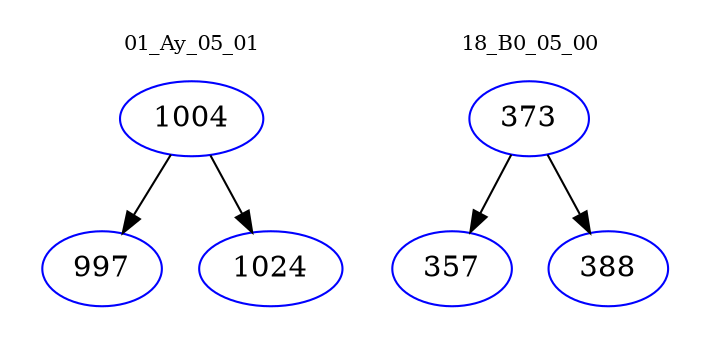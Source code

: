 digraph{
subgraph cluster_0 {
color = white
label = "01_Ay_05_01";
fontsize=10;
T0_1004 [label="1004", color="blue"]
T0_1004 -> T0_997 [color="black"]
T0_997 [label="997", color="blue"]
T0_1004 -> T0_1024 [color="black"]
T0_1024 [label="1024", color="blue"]
}
subgraph cluster_1 {
color = white
label = "18_B0_05_00";
fontsize=10;
T1_373 [label="373", color="blue"]
T1_373 -> T1_357 [color="black"]
T1_357 [label="357", color="blue"]
T1_373 -> T1_388 [color="black"]
T1_388 [label="388", color="blue"]
}
}
